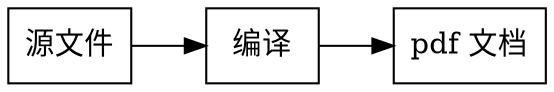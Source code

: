             digraph {
                rankdir = LR;
                src [shape = box, label = "源文件"];
                compile [shape = box, label = "编译"];
                pdf [shape = box, label = "pdf 文档"];

                src -> compile -> pdf;
            }
        

